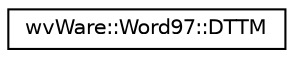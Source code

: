 digraph "类继承关系图"
{
  edge [fontname="Helvetica",fontsize="10",labelfontname="Helvetica",labelfontsize="10"];
  node [fontname="Helvetica",fontsize="10",shape=record];
  rankdir="LR";
  Node0 [label="wvWare::Word97::DTTM",height=0.2,width=0.4,color="black", fillcolor="white", style="filled",URL="$structwv_ware_1_1_word97_1_1_d_t_t_m.html"];
}
